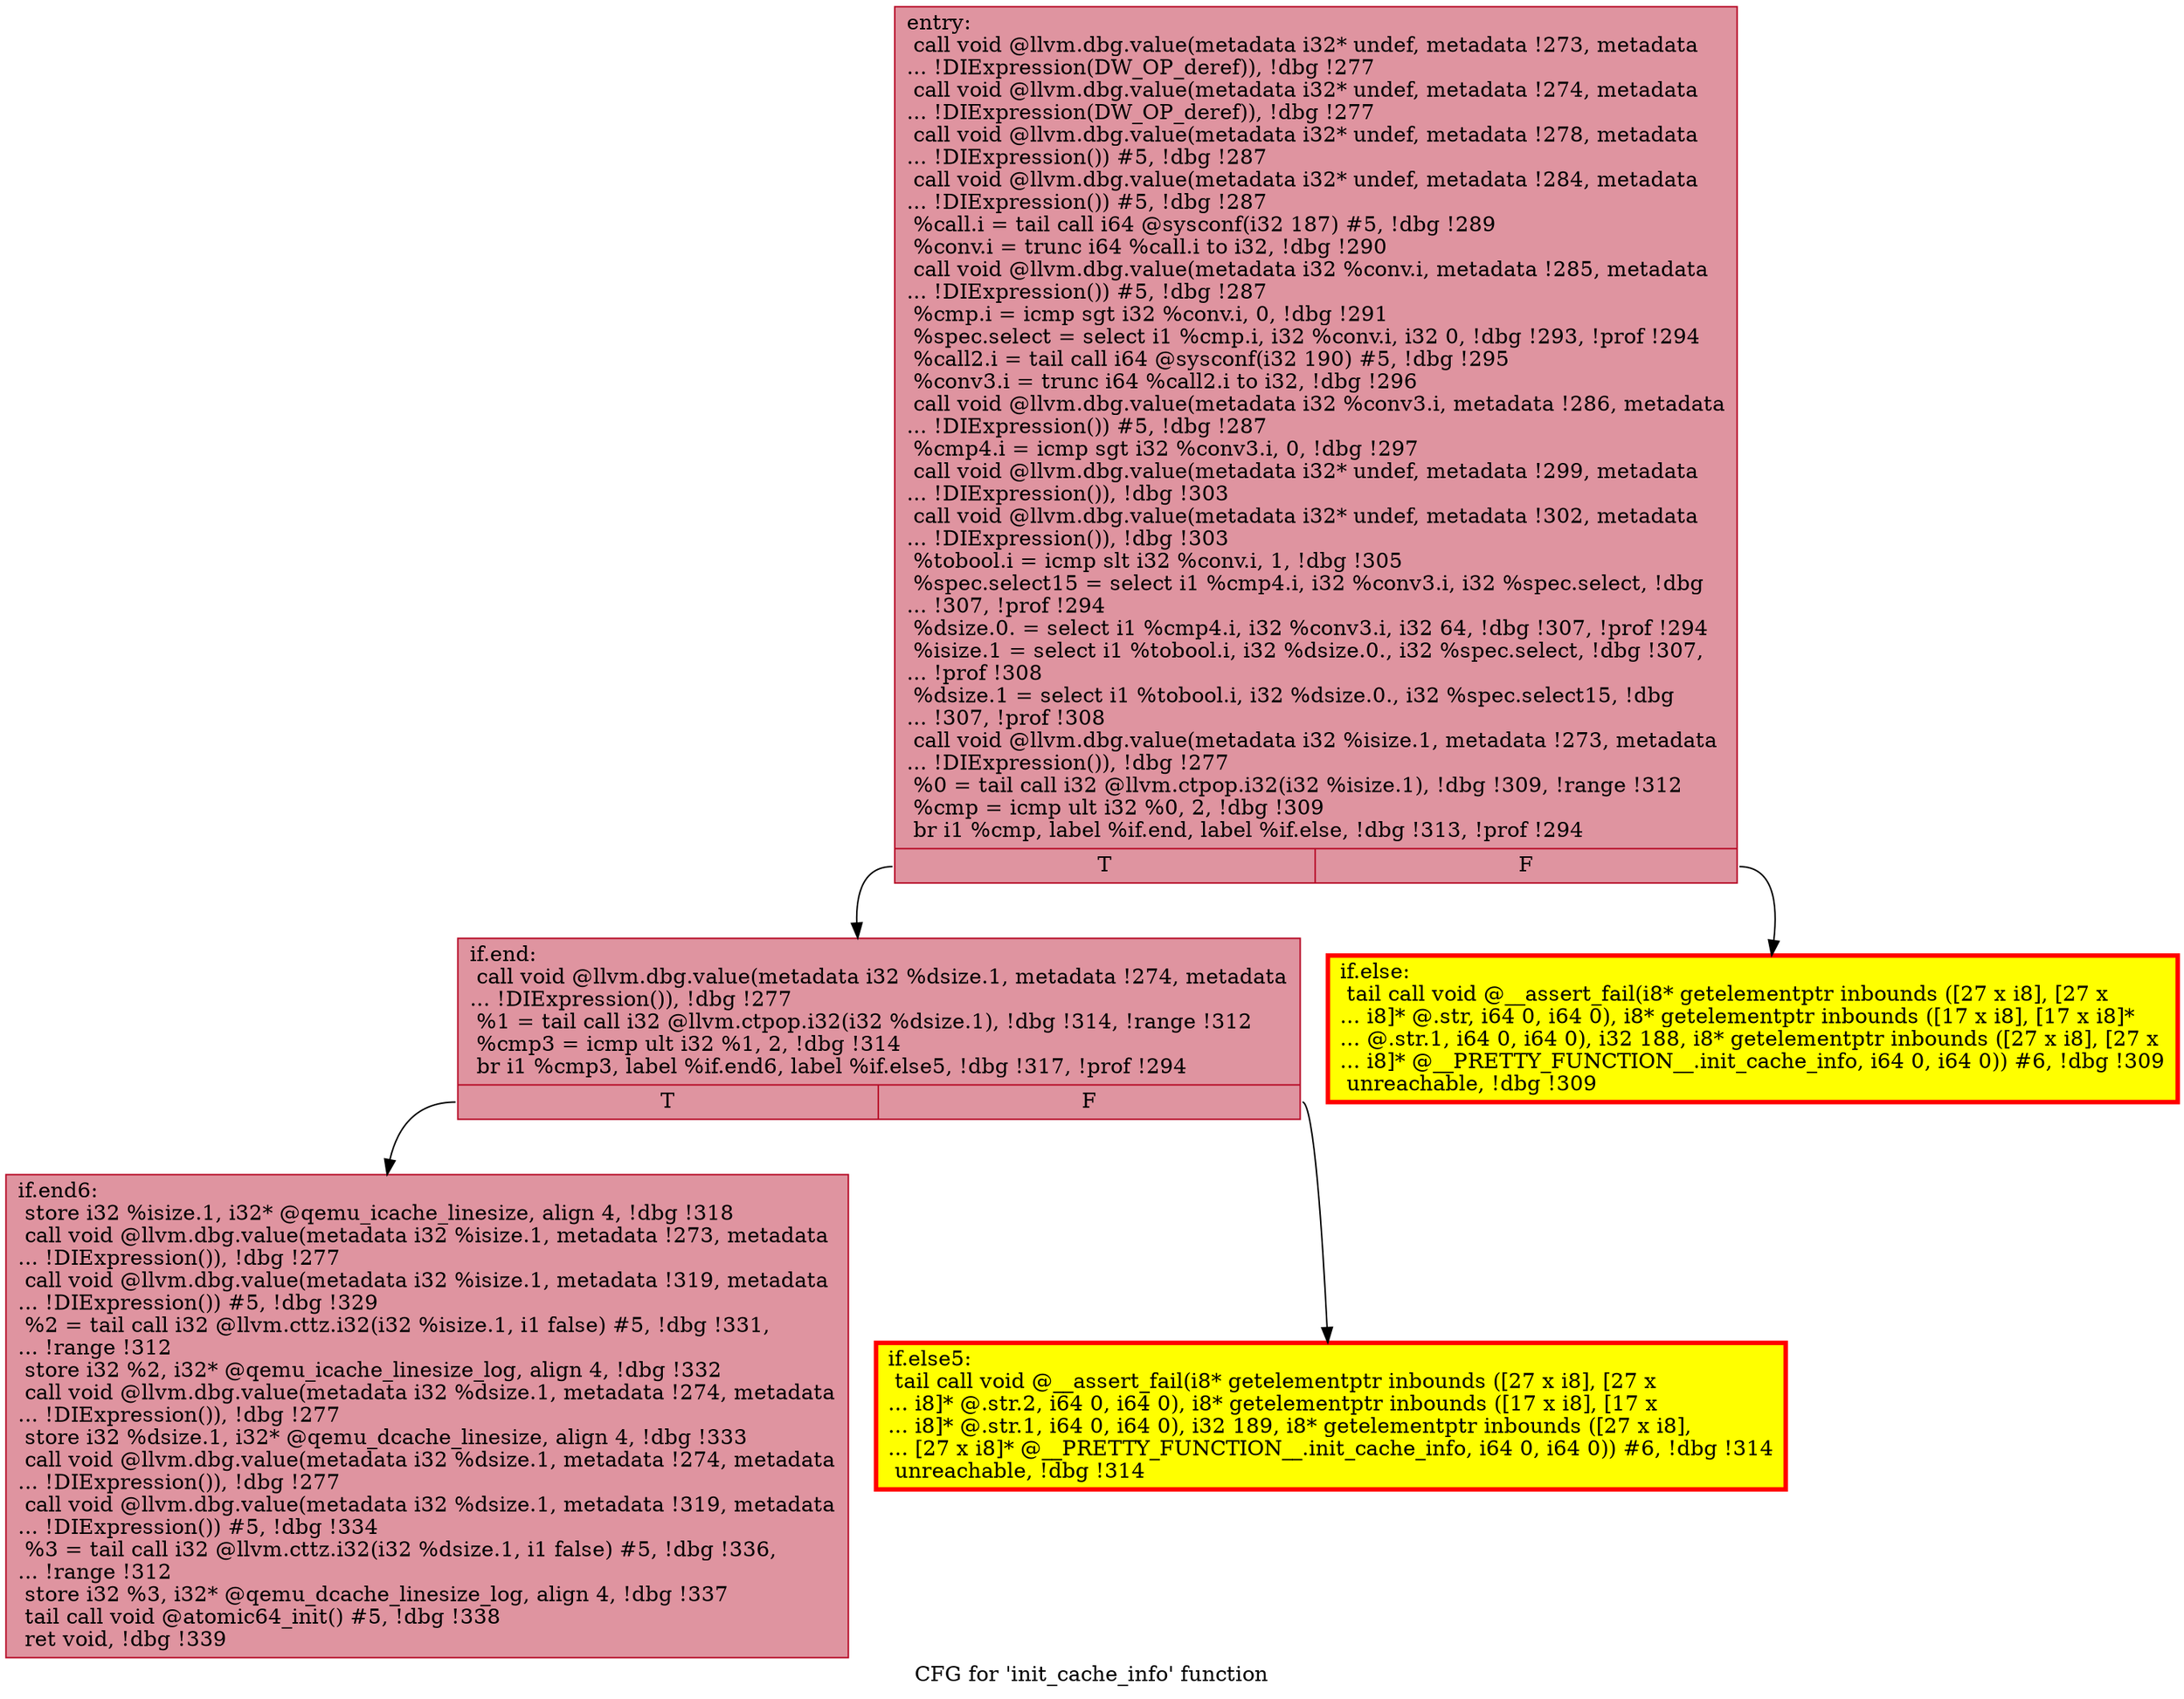 digraph "CFG for 'init_cache_info' function" {
	label="CFG for 'init_cache_info' function";

	Node0x55738b994b30 [shape=record,color="#b70d28ff", style=filled, fillcolor="#b70d2870",label="{entry:\l  call void @llvm.dbg.value(metadata i32* undef, metadata !273, metadata\l... !DIExpression(DW_OP_deref)), !dbg !277\l  call void @llvm.dbg.value(metadata i32* undef, metadata !274, metadata\l... !DIExpression(DW_OP_deref)), !dbg !277\l  call void @llvm.dbg.value(metadata i32* undef, metadata !278, metadata\l... !DIExpression()) #5, !dbg !287\l  call void @llvm.dbg.value(metadata i32* undef, metadata !284, metadata\l... !DIExpression()) #5, !dbg !287\l  %call.i = tail call i64 @sysconf(i32 187) #5, !dbg !289\l  %conv.i = trunc i64 %call.i to i32, !dbg !290\l  call void @llvm.dbg.value(metadata i32 %conv.i, metadata !285, metadata\l... !DIExpression()) #5, !dbg !287\l  %cmp.i = icmp sgt i32 %conv.i, 0, !dbg !291\l  %spec.select = select i1 %cmp.i, i32 %conv.i, i32 0, !dbg !293, !prof !294\l  %call2.i = tail call i64 @sysconf(i32 190) #5, !dbg !295\l  %conv3.i = trunc i64 %call2.i to i32, !dbg !296\l  call void @llvm.dbg.value(metadata i32 %conv3.i, metadata !286, metadata\l... !DIExpression()) #5, !dbg !287\l  %cmp4.i = icmp sgt i32 %conv3.i, 0, !dbg !297\l  call void @llvm.dbg.value(metadata i32* undef, metadata !299, metadata\l... !DIExpression()), !dbg !303\l  call void @llvm.dbg.value(metadata i32* undef, metadata !302, metadata\l... !DIExpression()), !dbg !303\l  %tobool.i = icmp slt i32 %conv.i, 1, !dbg !305\l  %spec.select15 = select i1 %cmp4.i, i32 %conv3.i, i32 %spec.select, !dbg\l... !307, !prof !294\l  %dsize.0. = select i1 %cmp4.i, i32 %conv3.i, i32 64, !dbg !307, !prof !294\l  %isize.1 = select i1 %tobool.i, i32 %dsize.0., i32 %spec.select, !dbg !307,\l... !prof !308\l  %dsize.1 = select i1 %tobool.i, i32 %dsize.0., i32 %spec.select15, !dbg\l... !307, !prof !308\l  call void @llvm.dbg.value(metadata i32 %isize.1, metadata !273, metadata\l... !DIExpression()), !dbg !277\l  %0 = tail call i32 @llvm.ctpop.i32(i32 %isize.1), !dbg !309, !range !312\l  %cmp = icmp ult i32 %0, 2, !dbg !309\l  br i1 %cmp, label %if.end, label %if.else, !dbg !313, !prof !294\l|{<s0>T|<s1>F}}"];
	Node0x55738b994b30:s0 -> Node0x55738c07b850;
	Node0x55738b994b30:s1 -> Node0x55738c07b8a0;
	Node0x55738c07b8a0 [shape=record,penwidth=3.0, style="filled", color="red", fillcolor="yellow",label="{if.else:                                          \l  tail call void @__assert_fail(i8* getelementptr inbounds ([27 x i8], [27 x\l... i8]* @.str, i64 0, i64 0), i8* getelementptr inbounds ([17 x i8], [17 x i8]*\l... @.str.1, i64 0, i64 0), i32 188, i8* getelementptr inbounds ([27 x i8], [27 x\l... i8]* @__PRETTY_FUNCTION__.init_cache_info, i64 0, i64 0)) #6, !dbg !309\l  unreachable, !dbg !309\l}"];
	Node0x55738c07b850 [shape=record,color="#b70d28ff", style=filled, fillcolor="#b70d2870",label="{if.end:                                           \l  call void @llvm.dbg.value(metadata i32 %dsize.1, metadata !274, metadata\l... !DIExpression()), !dbg !277\l  %1 = tail call i32 @llvm.ctpop.i32(i32 %dsize.1), !dbg !314, !range !312\l  %cmp3 = icmp ult i32 %1, 2, !dbg !314\l  br i1 %cmp3, label %if.end6, label %if.else5, !dbg !317, !prof !294\l|{<s0>T|<s1>F}}"];
	Node0x55738c07b850:s0 -> Node0x55738c07d7e0;
	Node0x55738c07b850:s1 -> Node0x55738c07d830;
	Node0x55738c07d830 [shape=record,penwidth=3.0, style="filled", color="red", fillcolor="yellow",label="{if.else5:                                         \l  tail call void @__assert_fail(i8* getelementptr inbounds ([27 x i8], [27 x\l... i8]* @.str.2, i64 0, i64 0), i8* getelementptr inbounds ([17 x i8], [17 x\l... i8]* @.str.1, i64 0, i64 0), i32 189, i8* getelementptr inbounds ([27 x i8],\l... [27 x i8]* @__PRETTY_FUNCTION__.init_cache_info, i64 0, i64 0)) #6, !dbg !314\l  unreachable, !dbg !314\l}"];
	Node0x55738c07d7e0 [shape=record,color="#b70d28ff", style=filled, fillcolor="#b70d2870",label="{if.end6:                                          \l  store i32 %isize.1, i32* @qemu_icache_linesize, align 4, !dbg !318\l  call void @llvm.dbg.value(metadata i32 %isize.1, metadata !273, metadata\l... !DIExpression()), !dbg !277\l  call void @llvm.dbg.value(metadata i32 %isize.1, metadata !319, metadata\l... !DIExpression()) #5, !dbg !329\l  %2 = tail call i32 @llvm.cttz.i32(i32 %isize.1, i1 false) #5, !dbg !331,\l... !range !312\l  store i32 %2, i32* @qemu_icache_linesize_log, align 4, !dbg !332\l  call void @llvm.dbg.value(metadata i32 %dsize.1, metadata !274, metadata\l... !DIExpression()), !dbg !277\l  store i32 %dsize.1, i32* @qemu_dcache_linesize, align 4, !dbg !333\l  call void @llvm.dbg.value(metadata i32 %dsize.1, metadata !274, metadata\l... !DIExpression()), !dbg !277\l  call void @llvm.dbg.value(metadata i32 %dsize.1, metadata !319, metadata\l... !DIExpression()) #5, !dbg !334\l  %3 = tail call i32 @llvm.cttz.i32(i32 %dsize.1, i1 false) #5, !dbg !336,\l... !range !312\l  store i32 %3, i32* @qemu_dcache_linesize_log, align 4, !dbg !337\l  tail call void @atomic64_init() #5, !dbg !338\l  ret void, !dbg !339\l}"];
}
